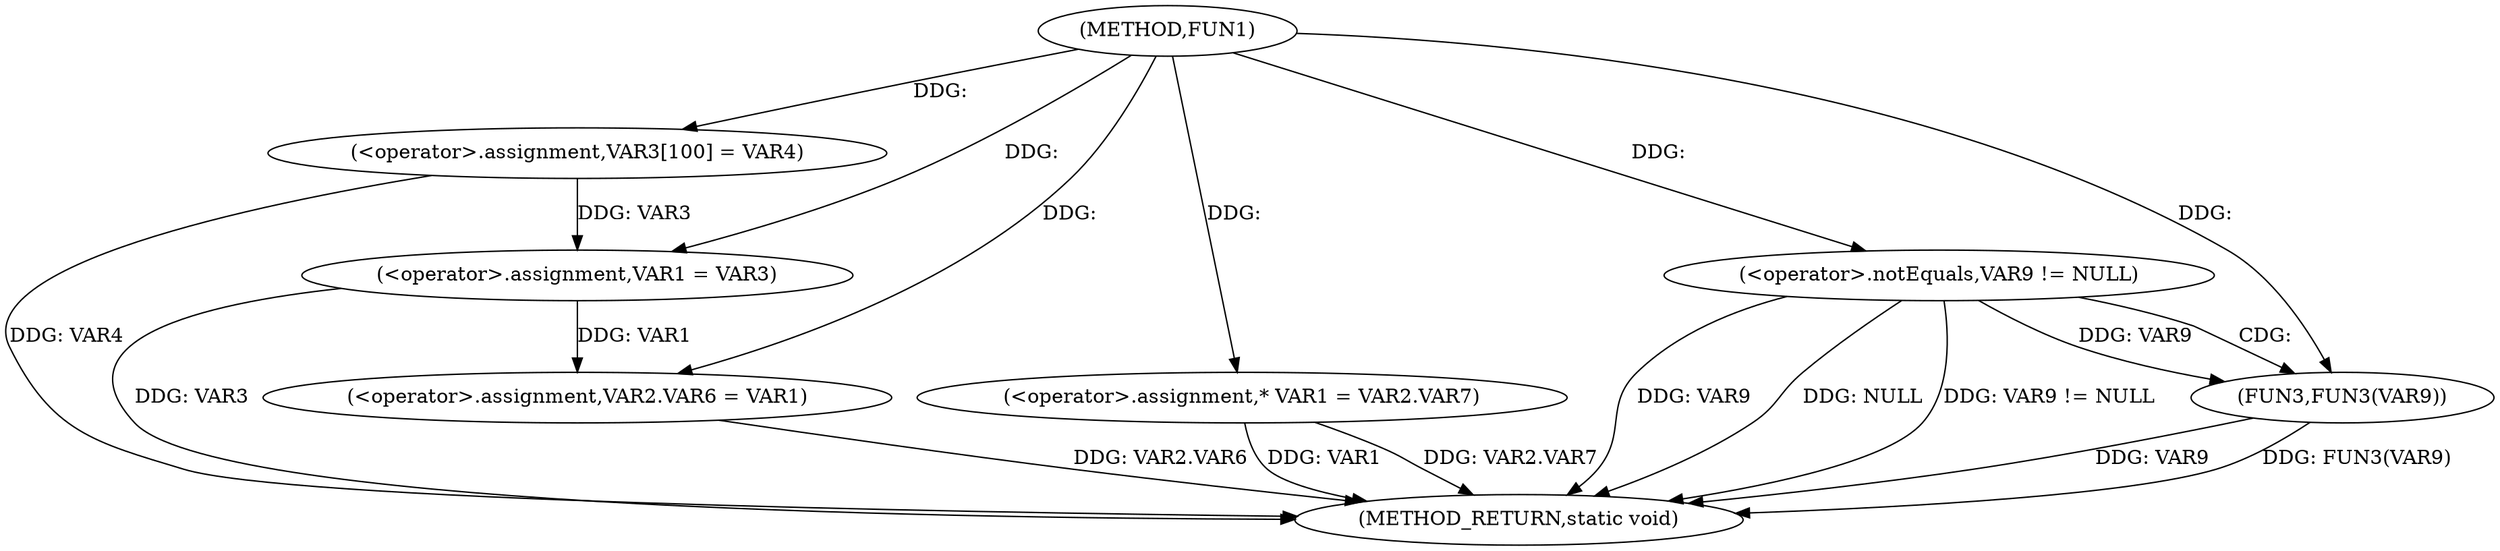 digraph FUN1 {  
"1000100" [label = "(METHOD,FUN1)" ]
"1000132" [label = "(METHOD_RETURN,static void)" ]
"1000105" [label = "(<operator>.assignment,VAR3[100] = VAR4)" ]
"1000108" [label = "(<operator>.assignment,VAR1 = VAR3)" ]
"1000111" [label = "(<operator>.assignment,VAR2.VAR6 = VAR1)" ]
"1000118" [label = "(<operator>.assignment,* VAR1 = VAR2.VAR7)" ]
"1000126" [label = "(<operator>.notEquals,VAR9 != NULL)" ]
"1000130" [label = "(FUN3,FUN3(VAR9))" ]
  "1000105" -> "1000132"  [ label = "DDG: VAR4"] 
  "1000126" -> "1000132"  [ label = "DDG: VAR9"] 
  "1000111" -> "1000132"  [ label = "DDG: VAR2.VAR6"] 
  "1000126" -> "1000132"  [ label = "DDG: NULL"] 
  "1000118" -> "1000132"  [ label = "DDG: VAR1"] 
  "1000130" -> "1000132"  [ label = "DDG: VAR9"] 
  "1000130" -> "1000132"  [ label = "DDG: FUN3(VAR9)"] 
  "1000126" -> "1000132"  [ label = "DDG: VAR9 != NULL"] 
  "1000108" -> "1000132"  [ label = "DDG: VAR3"] 
  "1000118" -> "1000132"  [ label = "DDG: VAR2.VAR7"] 
  "1000100" -> "1000105"  [ label = "DDG: "] 
  "1000105" -> "1000108"  [ label = "DDG: VAR3"] 
  "1000100" -> "1000108"  [ label = "DDG: "] 
  "1000108" -> "1000111"  [ label = "DDG: VAR1"] 
  "1000100" -> "1000111"  [ label = "DDG: "] 
  "1000100" -> "1000118"  [ label = "DDG: "] 
  "1000100" -> "1000126"  [ label = "DDG: "] 
  "1000126" -> "1000130"  [ label = "DDG: VAR9"] 
  "1000100" -> "1000130"  [ label = "DDG: "] 
  "1000126" -> "1000130"  [ label = "CDG: "] 
}
